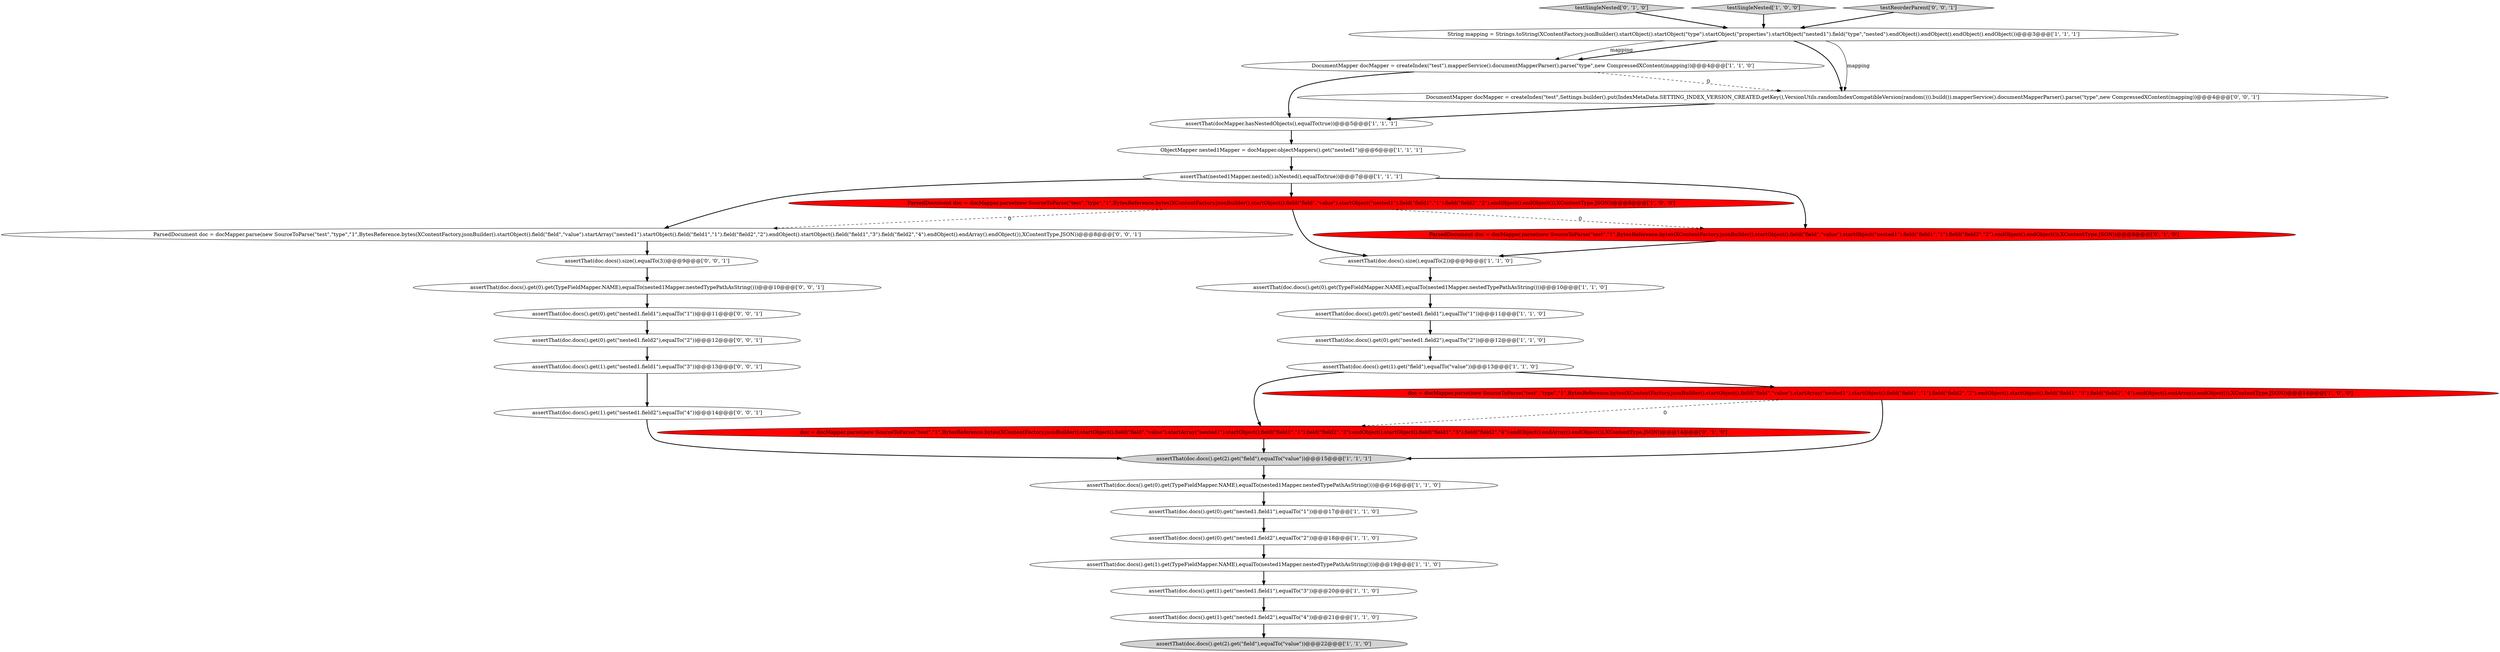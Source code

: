 digraph {
14 [style = filled, label = "assertThat(doc.docs().get(0).get(TypeFieldMapper.NAME),equalTo(nested1Mapper.nestedTypePathAsString()))@@@10@@@['1', '1', '0']", fillcolor = white, shape = ellipse image = "AAA0AAABBB1BBB"];
11 [style = filled, label = "assertThat(doc.docs().get(0).get(\"nested1.field1\"),equalTo(\"1\"))@@@11@@@['1', '1', '0']", fillcolor = white, shape = ellipse image = "AAA0AAABBB1BBB"];
23 [style = filled, label = "ParsedDocument doc = docMapper.parse(new SourceToParse(\"test\",\"1\",BytesReference.bytes(XContentFactory.jsonBuilder().startObject().field(\"field\",\"value\").startObject(\"nested1\").field(\"field1\",\"1\").field(\"field2\",\"2\").endObject().endObject()),XContentType.JSON))@@@8@@@['0', '1', '0']", fillcolor = red, shape = ellipse image = "AAA1AAABBB2BBB"];
32 [style = filled, label = "assertThat(doc.docs().get(1).get(\"nested1.field2\"),equalTo(\"4\"))@@@14@@@['0', '0', '1']", fillcolor = white, shape = ellipse image = "AAA0AAABBB3BBB"];
10 [style = filled, label = "assertThat(doc.docs().get(0).get(\"nested1.field2\"),equalTo(\"2\"))@@@18@@@['1', '1', '0']", fillcolor = white, shape = ellipse image = "AAA0AAABBB1BBB"];
29 [style = filled, label = "assertThat(doc.docs().get(1).get(\"nested1.field1\"),equalTo(\"3\"))@@@13@@@['0', '0', '1']", fillcolor = white, shape = ellipse image = "AAA0AAABBB3BBB"];
6 [style = filled, label = "assertThat(doc.docs().get(1).get(TypeFieldMapper.NAME),equalTo(nested1Mapper.nestedTypePathAsString()))@@@19@@@['1', '1', '0']", fillcolor = white, shape = ellipse image = "AAA0AAABBB1BBB"];
21 [style = filled, label = "doc = docMapper.parse(new SourceToParse(\"test\",\"1\",BytesReference.bytes(XContentFactory.jsonBuilder().startObject().field(\"field\",\"value\").startArray(\"nested1\").startObject().field(\"field1\",\"1\").field(\"field2\",\"2\").endObject().startObject().field(\"field1\",\"3\").field(\"field2\",\"4\").endObject().endArray().endObject()),XContentType.JSON))@@@14@@@['0', '1', '0']", fillcolor = red, shape = ellipse image = "AAA1AAABBB2BBB"];
2 [style = filled, label = "assertThat(doc.docs().get(2).get(\"field\"),equalTo(\"value\"))@@@15@@@['1', '1', '1']", fillcolor = lightgray, shape = ellipse image = "AAA0AAABBB1BBB"];
15 [style = filled, label = "DocumentMapper docMapper = createIndex(\"test\").mapperService().documentMapperParser().parse(\"type\",new CompressedXContent(mapping))@@@4@@@['1', '1', '0']", fillcolor = white, shape = ellipse image = "AAA0AAABBB1BBB"];
30 [style = filled, label = "assertThat(doc.docs().get(0).get(TypeFieldMapper.NAME),equalTo(nested1Mapper.nestedTypePathAsString()))@@@10@@@['0', '0', '1']", fillcolor = white, shape = ellipse image = "AAA0AAABBB3BBB"];
24 [style = filled, label = "DocumentMapper docMapper = createIndex(\"test\",Settings.builder().put(IndexMetaData.SETTING_INDEX_VERSION_CREATED.getKey(),VersionUtils.randomIndexCompatibleVersion(random())).build()).mapperService().documentMapperParser().parse(\"type\",new CompressedXContent(mapping))@@@4@@@['0', '0', '1']", fillcolor = white, shape = ellipse image = "AAA0AAABBB3BBB"];
22 [style = filled, label = "testSingleNested['0', '1', '0']", fillcolor = lightgray, shape = diamond image = "AAA0AAABBB2BBB"];
16 [style = filled, label = "assertThat(doc.docs().size(),equalTo(2))@@@9@@@['1', '1', '0']", fillcolor = white, shape = ellipse image = "AAA0AAABBB1BBB"];
17 [style = filled, label = "String mapping = Strings.toString(XContentFactory.jsonBuilder().startObject().startObject(\"type\").startObject(\"properties\").startObject(\"nested1\").field(\"type\",\"nested\").endObject().endObject().endObject().endObject())@@@3@@@['1', '1', '1']", fillcolor = white, shape = ellipse image = "AAA0AAABBB1BBB"];
8 [style = filled, label = "assertThat(doc.docs().get(1).get(\"field\"),equalTo(\"value\"))@@@13@@@['1', '1', '0']", fillcolor = white, shape = ellipse image = "AAA0AAABBB1BBB"];
12 [style = filled, label = "doc = docMapper.parse(new SourceToParse(\"test\",\"type\",\"1\",BytesReference.bytes(XContentFactory.jsonBuilder().startObject().field(\"field\",\"value\").startArray(\"nested1\").startObject().field(\"field1\",\"1\").field(\"field2\",\"2\").endObject().startObject().field(\"field1\",\"3\").field(\"field2\",\"4\").endObject().endArray().endObject()),XContentType.JSON))@@@14@@@['1', '0', '0']", fillcolor = red, shape = ellipse image = "AAA1AAABBB1BBB"];
27 [style = filled, label = "ParsedDocument doc = docMapper.parse(new SourceToParse(\"test\",\"type\",\"1\",BytesReference.bytes(XContentFactory.jsonBuilder().startObject().field(\"field\",\"value\").startArray(\"nested1\").startObject().field(\"field1\",\"1\").field(\"field2\",\"2\").endObject().startObject().field(\"field1\",\"3\").field(\"field2\",\"4\").endObject().endArray().endObject()),XContentType.JSON))@@@8@@@['0', '0', '1']", fillcolor = white, shape = ellipse image = "AAA0AAABBB3BBB"];
19 [style = filled, label = "assertThat(doc.docs().get(1).get(\"nested1.field1\"),equalTo(\"3\"))@@@20@@@['1', '1', '0']", fillcolor = white, shape = ellipse image = "AAA0AAABBB1BBB"];
25 [style = filled, label = "assertThat(doc.docs().get(0).get(\"nested1.field1\"),equalTo(\"1\"))@@@11@@@['0', '0', '1']", fillcolor = white, shape = ellipse image = "AAA0AAABBB3BBB"];
20 [style = filled, label = "testSingleNested['1', '0', '0']", fillcolor = lightgray, shape = diamond image = "AAA0AAABBB1BBB"];
31 [style = filled, label = "assertThat(doc.docs().get(0).get(\"nested1.field2\"),equalTo(\"2\"))@@@12@@@['0', '0', '1']", fillcolor = white, shape = ellipse image = "AAA0AAABBB3BBB"];
9 [style = filled, label = "assertThat(doc.docs().get(2).get(\"field\"),equalTo(\"value\"))@@@22@@@['1', '1', '0']", fillcolor = lightgray, shape = ellipse image = "AAA0AAABBB1BBB"];
1 [style = filled, label = "ParsedDocument doc = docMapper.parse(new SourceToParse(\"test\",\"type\",\"1\",BytesReference.bytes(XContentFactory.jsonBuilder().startObject().field(\"field\",\"value\").startObject(\"nested1\").field(\"field1\",\"1\").field(\"field2\",\"2\").endObject().endObject()),XContentType.JSON))@@@8@@@['1', '0', '0']", fillcolor = red, shape = ellipse image = "AAA1AAABBB1BBB"];
18 [style = filled, label = "assertThat(doc.docs().get(0).get(\"nested1.field2\"),equalTo(\"2\"))@@@12@@@['1', '1', '0']", fillcolor = white, shape = ellipse image = "AAA0AAABBB1BBB"];
0 [style = filled, label = "assertThat(docMapper.hasNestedObjects(),equalTo(true))@@@5@@@['1', '1', '1']", fillcolor = white, shape = ellipse image = "AAA0AAABBB1BBB"];
28 [style = filled, label = "testReorderParent['0', '0', '1']", fillcolor = lightgray, shape = diamond image = "AAA0AAABBB3BBB"];
5 [style = filled, label = "assertThat(doc.docs().get(0).get(TypeFieldMapper.NAME),equalTo(nested1Mapper.nestedTypePathAsString()))@@@16@@@['1', '1', '0']", fillcolor = white, shape = ellipse image = "AAA0AAABBB1BBB"];
3 [style = filled, label = "assertThat(doc.docs().get(1).get(\"nested1.field2\"),equalTo(\"4\"))@@@21@@@['1', '1', '0']", fillcolor = white, shape = ellipse image = "AAA0AAABBB1BBB"];
7 [style = filled, label = "assertThat(nested1Mapper.nested().isNested(),equalTo(true))@@@7@@@['1', '1', '1']", fillcolor = white, shape = ellipse image = "AAA0AAABBB1BBB"];
13 [style = filled, label = "assertThat(doc.docs().get(0).get(\"nested1.field1\"),equalTo(\"1\"))@@@17@@@['1', '1', '0']", fillcolor = white, shape = ellipse image = "AAA0AAABBB1BBB"];
4 [style = filled, label = "ObjectMapper nested1Mapper = docMapper.objectMappers().get(\"nested1\")@@@6@@@['1', '1', '1']", fillcolor = white, shape = ellipse image = "AAA0AAABBB1BBB"];
26 [style = filled, label = "assertThat(doc.docs().size(),equalTo(3))@@@9@@@['0', '0', '1']", fillcolor = white, shape = ellipse image = "AAA0AAABBB3BBB"];
13->10 [style = bold, label=""];
23->16 [style = bold, label=""];
20->17 [style = bold, label=""];
7->1 [style = bold, label=""];
24->0 [style = bold, label=""];
1->27 [style = dashed, label="0"];
15->24 [style = dashed, label="0"];
30->25 [style = bold, label=""];
31->29 [style = bold, label=""];
6->19 [style = bold, label=""];
17->24 [style = solid, label="mapping"];
32->2 [style = bold, label=""];
10->6 [style = bold, label=""];
12->21 [style = dashed, label="0"];
11->18 [style = bold, label=""];
4->7 [style = bold, label=""];
21->2 [style = bold, label=""];
26->30 [style = bold, label=""];
25->31 [style = bold, label=""];
3->9 [style = bold, label=""];
12->2 [style = bold, label=""];
17->24 [style = bold, label=""];
0->4 [style = bold, label=""];
1->16 [style = bold, label=""];
29->32 [style = bold, label=""];
15->0 [style = bold, label=""];
5->13 [style = bold, label=""];
7->23 [style = bold, label=""];
17->15 [style = bold, label=""];
7->27 [style = bold, label=""];
8->21 [style = bold, label=""];
22->17 [style = bold, label=""];
16->14 [style = bold, label=""];
17->15 [style = solid, label="mapping"];
28->17 [style = bold, label=""];
18->8 [style = bold, label=""];
14->11 [style = bold, label=""];
19->3 [style = bold, label=""];
1->23 [style = dashed, label="0"];
8->12 [style = bold, label=""];
2->5 [style = bold, label=""];
27->26 [style = bold, label=""];
}
